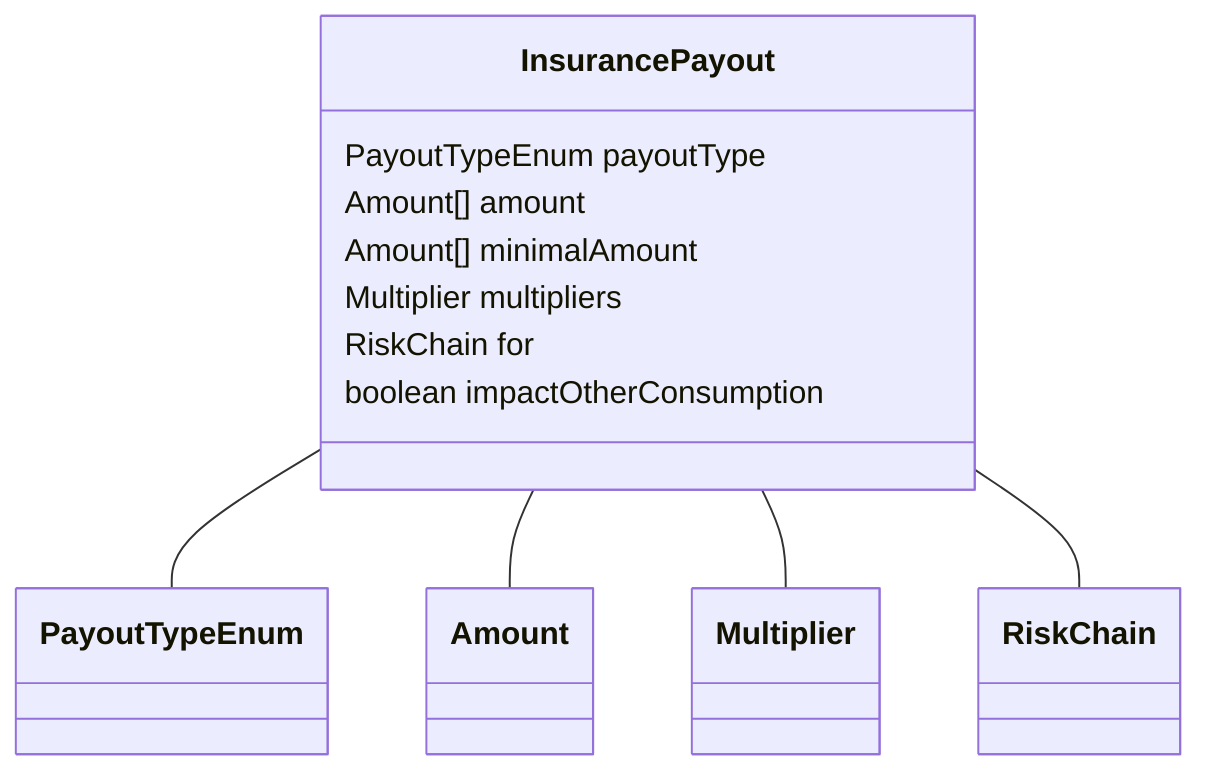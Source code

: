 classDiagram
  InsurancePayout -- PayoutTypeEnum
  InsurancePayout -- Amount
  InsurancePayout -- Multiplier
  InsurancePayout -- RiskChain


class InsurancePayout {

  PayoutTypeEnum payoutType
  Amount[] amount
  Amount[] minimalAmount
  Multiplier multipliers
  RiskChain for
  boolean impactOtherConsumption

 }